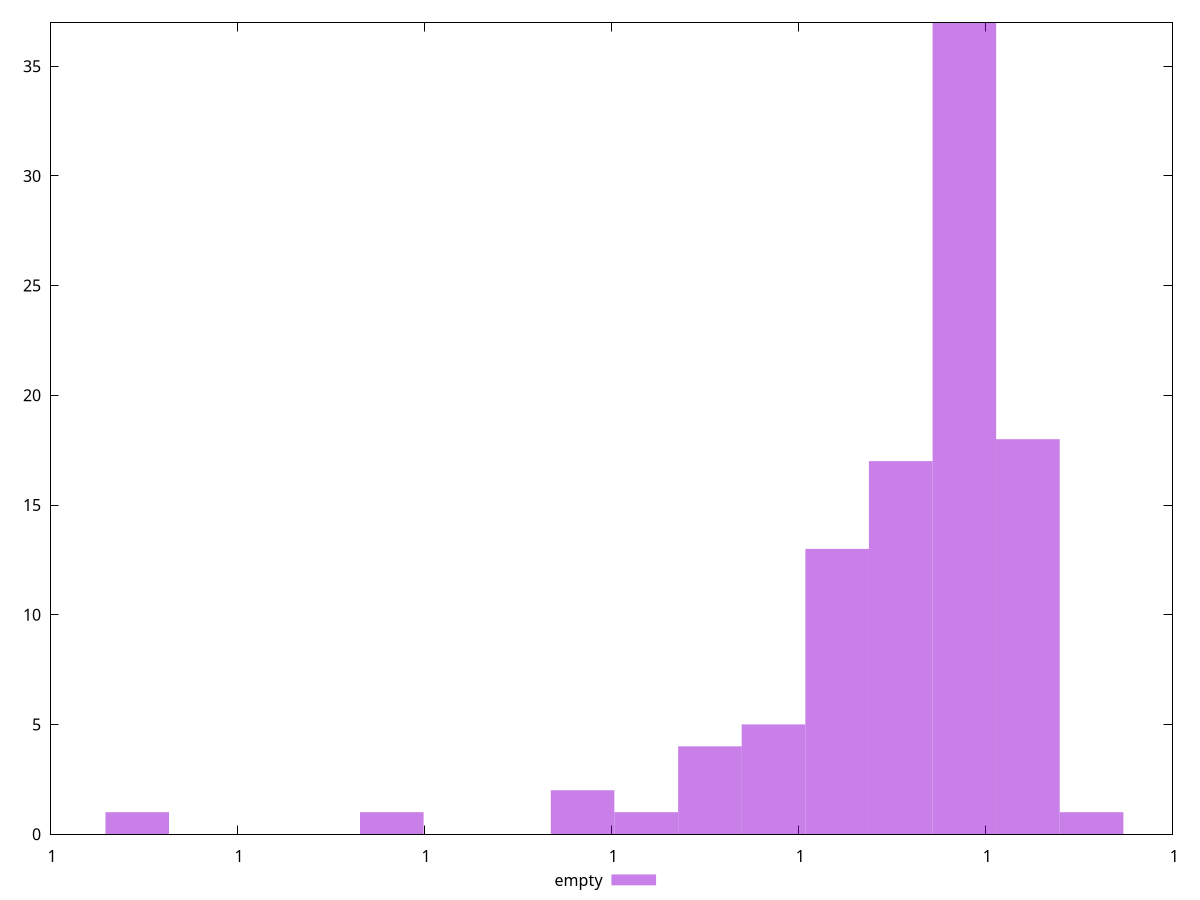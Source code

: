 $_empty <<EOF
0.9999999999988933 1
0.9999999999997775 37
0.9999999999997095 17
0.9999999999995735 5
0.9999999999998455 18
0.9999999999996415 13
0.9999999999995055 4
0.9999999999999135 1
0.9999999999991654 1
0.9999999999994374 1
0.9999999999993694 2
EOF
set key outside below
set terminal pngcairo
set output "report_00005_2020-11-02T22-26-11.212Z/mainthread-work-breakdown/empty//hist.png"
set yrange [0:37]
set boxwidth 6.800794403815178e-14
set style fill transparent solid 0.5 noborder
plot $_empty title "empty" with boxes ,